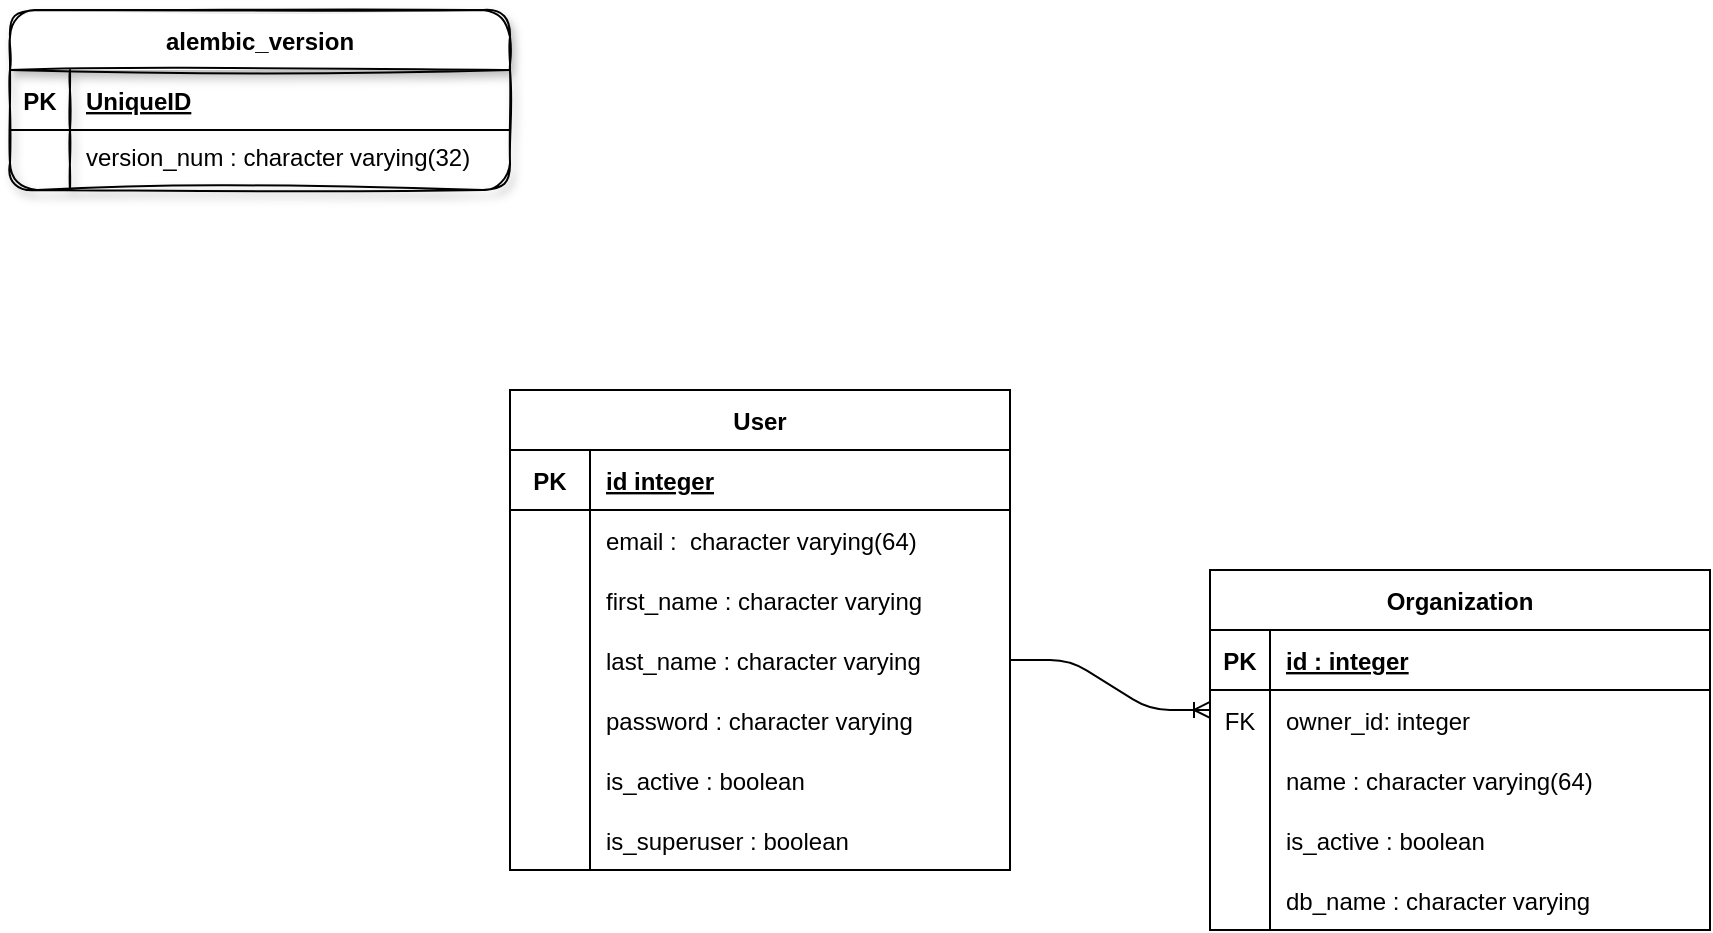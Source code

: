 <mxfile>
    <diagram id="rS8bwnVcjnadCDdrEMu6" name="Meta_DB">
        <mxGraphModel dx="1642" dy="911" grid="1" gridSize="10" guides="1" tooltips="1" connect="1" arrows="1" fold="1" page="1" pageScale="1" pageWidth="1169" pageHeight="827" math="0" shadow="0">
            <root>
                <mxCell id="ZdiL-0_xE5iKBfjpWOPU-0"/>
                <mxCell id="ZdiL-0_xE5iKBfjpWOPU-1" parent="ZdiL-0_xE5iKBfjpWOPU-0"/>
                <mxCell id="ZdiL-0_xE5iKBfjpWOPU-34" value="Organization" style="shape=table;startSize=30;container=1;collapsible=1;childLayout=tableLayout;fixedRows=1;rowLines=0;fontStyle=1;align=center;resizeLast=1;" parent="ZdiL-0_xE5iKBfjpWOPU-1" vertex="1">
                    <mxGeometry x="640" y="300" width="250" height="180" as="geometry">
                        <mxRectangle x="510" y="110" width="110" height="30" as="alternateBounds"/>
                    </mxGeometry>
                </mxCell>
                <mxCell id="ZdiL-0_xE5iKBfjpWOPU-35" value="" style="shape=partialRectangle;collapsible=0;dropTarget=0;pointerEvents=0;fillColor=none;points=[[0,0.5],[1,0.5]];portConstraint=eastwest;top=0;left=0;right=0;bottom=1;" parent="ZdiL-0_xE5iKBfjpWOPU-34" vertex="1">
                    <mxGeometry y="30" width="250" height="30" as="geometry"/>
                </mxCell>
                <mxCell id="ZdiL-0_xE5iKBfjpWOPU-36" value="PK" style="shape=partialRectangle;overflow=hidden;connectable=0;fillColor=none;top=0;left=0;bottom=0;right=0;fontStyle=1;" parent="ZdiL-0_xE5iKBfjpWOPU-35" vertex="1">
                    <mxGeometry width="30" height="30" as="geometry">
                        <mxRectangle width="30" height="30" as="alternateBounds"/>
                    </mxGeometry>
                </mxCell>
                <mxCell id="ZdiL-0_xE5iKBfjpWOPU-37" value="id : integer" style="shape=partialRectangle;overflow=hidden;connectable=0;fillColor=none;top=0;left=0;bottom=0;right=0;align=left;spacingLeft=6;fontStyle=5;" parent="ZdiL-0_xE5iKBfjpWOPU-35" vertex="1">
                    <mxGeometry x="30" width="220" height="30" as="geometry">
                        <mxRectangle width="220" height="30" as="alternateBounds"/>
                    </mxGeometry>
                </mxCell>
                <mxCell id="ZdiL-0_xE5iKBfjpWOPU-38" value="" style="shape=partialRectangle;collapsible=0;dropTarget=0;pointerEvents=0;fillColor=none;points=[[0,0.5],[1,0.5]];portConstraint=eastwest;top=0;left=0;right=0;bottom=0;" parent="ZdiL-0_xE5iKBfjpWOPU-34" vertex="1">
                    <mxGeometry y="60" width="250" height="30" as="geometry"/>
                </mxCell>
                <mxCell id="ZdiL-0_xE5iKBfjpWOPU-39" value="FK" style="shape=partialRectangle;overflow=hidden;connectable=0;fillColor=none;top=0;left=0;bottom=0;right=0;" parent="ZdiL-0_xE5iKBfjpWOPU-38" vertex="1">
                    <mxGeometry width="30" height="30" as="geometry">
                        <mxRectangle width="30" height="30" as="alternateBounds"/>
                    </mxGeometry>
                </mxCell>
                <mxCell id="ZdiL-0_xE5iKBfjpWOPU-40" value="owner_id: integer" style="shape=partialRectangle;overflow=hidden;connectable=0;fillColor=none;top=0;left=0;bottom=0;right=0;align=left;spacingLeft=6;" parent="ZdiL-0_xE5iKBfjpWOPU-38" vertex="1">
                    <mxGeometry x="30" width="220" height="30" as="geometry">
                        <mxRectangle width="220" height="30" as="alternateBounds"/>
                    </mxGeometry>
                </mxCell>
                <mxCell id="ZdiL-0_xE5iKBfjpWOPU-41" value="" style="shape=partialRectangle;collapsible=0;dropTarget=0;pointerEvents=0;fillColor=none;points=[[0,0.5],[1,0.5]];portConstraint=eastwest;top=0;left=0;right=0;bottom=0;" parent="ZdiL-0_xE5iKBfjpWOPU-34" vertex="1">
                    <mxGeometry y="90" width="250" height="30" as="geometry"/>
                </mxCell>
                <mxCell id="ZdiL-0_xE5iKBfjpWOPU-42" value="" style="shape=partialRectangle;overflow=hidden;connectable=0;fillColor=none;top=0;left=0;bottom=0;right=0;" parent="ZdiL-0_xE5iKBfjpWOPU-41" vertex="1">
                    <mxGeometry width="30" height="30" as="geometry">
                        <mxRectangle width="30" height="30" as="alternateBounds"/>
                    </mxGeometry>
                </mxCell>
                <mxCell id="ZdiL-0_xE5iKBfjpWOPU-43" value="name : character varying(64)" style="shape=partialRectangle;overflow=hidden;connectable=0;fillColor=none;top=0;left=0;bottom=0;right=0;align=left;spacingLeft=6;" parent="ZdiL-0_xE5iKBfjpWOPU-41" vertex="1">
                    <mxGeometry x="30" width="220" height="30" as="geometry">
                        <mxRectangle width="220" height="30" as="alternateBounds"/>
                    </mxGeometry>
                </mxCell>
                <mxCell id="570rtxHzYfIcsFwDiYAr-110" value="" style="shape=partialRectangle;collapsible=0;dropTarget=0;pointerEvents=0;fillColor=none;points=[[0,0.5],[1,0.5]];portConstraint=eastwest;top=0;left=0;right=0;bottom=0;" parent="ZdiL-0_xE5iKBfjpWOPU-34" vertex="1">
                    <mxGeometry y="120" width="250" height="30" as="geometry"/>
                </mxCell>
                <mxCell id="570rtxHzYfIcsFwDiYAr-111" value="" style="shape=partialRectangle;overflow=hidden;connectable=0;fillColor=none;top=0;left=0;bottom=0;right=0;" parent="570rtxHzYfIcsFwDiYAr-110" vertex="1">
                    <mxGeometry width="30" height="30" as="geometry">
                        <mxRectangle width="30" height="30" as="alternateBounds"/>
                    </mxGeometry>
                </mxCell>
                <mxCell id="570rtxHzYfIcsFwDiYAr-112" value="is_active : boolean" style="shape=partialRectangle;overflow=hidden;connectable=0;fillColor=none;top=0;left=0;bottom=0;right=0;align=left;spacingLeft=6;" parent="570rtxHzYfIcsFwDiYAr-110" vertex="1">
                    <mxGeometry x="30" width="220" height="30" as="geometry">
                        <mxRectangle width="220" height="30" as="alternateBounds"/>
                    </mxGeometry>
                </mxCell>
                <mxCell id="570rtxHzYfIcsFwDiYAr-113" value="" style="shape=partialRectangle;collapsible=0;dropTarget=0;pointerEvents=0;fillColor=none;points=[[0,0.5],[1,0.5]];portConstraint=eastwest;top=0;left=0;right=0;bottom=0;" parent="ZdiL-0_xE5iKBfjpWOPU-34" vertex="1">
                    <mxGeometry y="150" width="250" height="30" as="geometry"/>
                </mxCell>
                <mxCell id="570rtxHzYfIcsFwDiYAr-114" value="" style="shape=partialRectangle;overflow=hidden;connectable=0;fillColor=none;top=0;left=0;bottom=0;right=0;" parent="570rtxHzYfIcsFwDiYAr-113" vertex="1">
                    <mxGeometry width="30" height="30" as="geometry">
                        <mxRectangle width="30" height="30" as="alternateBounds"/>
                    </mxGeometry>
                </mxCell>
                <mxCell id="570rtxHzYfIcsFwDiYAr-115" value="db_name : character varying" style="shape=partialRectangle;overflow=hidden;connectable=0;fillColor=none;top=0;left=0;bottom=0;right=0;align=left;spacingLeft=6;" parent="570rtxHzYfIcsFwDiYAr-113" vertex="1">
                    <mxGeometry x="30" width="220" height="30" as="geometry">
                        <mxRectangle width="220" height="30" as="alternateBounds"/>
                    </mxGeometry>
                </mxCell>
                <mxCell id="ZdiL-0_xE5iKBfjpWOPU-54" value="User" style="shape=table;startSize=30;container=1;collapsible=1;childLayout=tableLayout;fixedRows=1;rowLines=0;fontStyle=1;align=center;resizeLast=1;" parent="ZdiL-0_xE5iKBfjpWOPU-1" vertex="1">
                    <mxGeometry x="290" y="210" width="250" height="240" as="geometry">
                        <mxRectangle x="180" y="110" width="70" height="30" as="alternateBounds"/>
                    </mxGeometry>
                </mxCell>
                <mxCell id="ZdiL-0_xE5iKBfjpWOPU-55" value="" style="shape=partialRectangle;collapsible=0;dropTarget=0;pointerEvents=0;fillColor=none;points=[[0,0.5],[1,0.5]];portConstraint=eastwest;top=0;left=0;right=0;bottom=1;" parent="ZdiL-0_xE5iKBfjpWOPU-54" vertex="1">
                    <mxGeometry y="30" width="250" height="30" as="geometry"/>
                </mxCell>
                <mxCell id="ZdiL-0_xE5iKBfjpWOPU-56" value="PK" style="shape=partialRectangle;overflow=hidden;connectable=0;fillColor=none;top=0;left=0;bottom=0;right=0;fontStyle=1;" parent="ZdiL-0_xE5iKBfjpWOPU-55" vertex="1">
                    <mxGeometry width="40" height="30" as="geometry">
                        <mxRectangle width="40" height="30" as="alternateBounds"/>
                    </mxGeometry>
                </mxCell>
                <mxCell id="ZdiL-0_xE5iKBfjpWOPU-57" value="id integer" style="shape=partialRectangle;overflow=hidden;connectable=0;fillColor=none;top=0;left=0;bottom=0;right=0;align=left;spacingLeft=6;fontStyle=5;" parent="ZdiL-0_xE5iKBfjpWOPU-55" vertex="1">
                    <mxGeometry x="40" width="210" height="30" as="geometry">
                        <mxRectangle width="210" height="30" as="alternateBounds"/>
                    </mxGeometry>
                </mxCell>
                <mxCell id="ZdiL-0_xE5iKBfjpWOPU-58" value="" style="shape=partialRectangle;collapsible=0;dropTarget=0;pointerEvents=0;fillColor=none;points=[[0,0.5],[1,0.5]];portConstraint=eastwest;top=0;left=0;right=0;bottom=0;" parent="ZdiL-0_xE5iKBfjpWOPU-54" vertex="1">
                    <mxGeometry y="60" width="250" height="30" as="geometry"/>
                </mxCell>
                <mxCell id="ZdiL-0_xE5iKBfjpWOPU-59" value="" style="shape=partialRectangle;overflow=hidden;connectable=0;fillColor=none;top=0;left=0;bottom=0;right=0;" parent="ZdiL-0_xE5iKBfjpWOPU-58" vertex="1">
                    <mxGeometry width="40" height="30" as="geometry">
                        <mxRectangle width="40" height="30" as="alternateBounds"/>
                    </mxGeometry>
                </mxCell>
                <mxCell id="ZdiL-0_xE5iKBfjpWOPU-60" value="email :  character varying(64)" style="shape=partialRectangle;overflow=hidden;connectable=0;fillColor=none;top=0;left=0;bottom=0;right=0;align=left;spacingLeft=6;" parent="ZdiL-0_xE5iKBfjpWOPU-58" vertex="1">
                    <mxGeometry x="40" width="210" height="30" as="geometry">
                        <mxRectangle width="210" height="30" as="alternateBounds"/>
                    </mxGeometry>
                </mxCell>
                <mxCell id="570rtxHzYfIcsFwDiYAr-60" value="" style="shape=partialRectangle;collapsible=0;dropTarget=0;pointerEvents=0;fillColor=none;points=[[0,0.5],[1,0.5]];portConstraint=eastwest;top=0;left=0;right=0;bottom=0;" parent="ZdiL-0_xE5iKBfjpWOPU-54" vertex="1">
                    <mxGeometry y="90" width="250" height="30" as="geometry"/>
                </mxCell>
                <mxCell id="570rtxHzYfIcsFwDiYAr-61" value="" style="shape=partialRectangle;overflow=hidden;connectable=0;fillColor=none;top=0;left=0;bottom=0;right=0;" parent="570rtxHzYfIcsFwDiYAr-60" vertex="1">
                    <mxGeometry width="40" height="30" as="geometry">
                        <mxRectangle width="40" height="30" as="alternateBounds"/>
                    </mxGeometry>
                </mxCell>
                <mxCell id="570rtxHzYfIcsFwDiYAr-62" value="first_name : character varying" style="shape=partialRectangle;overflow=hidden;connectable=0;fillColor=none;top=0;left=0;bottom=0;right=0;align=left;spacingLeft=6;" parent="570rtxHzYfIcsFwDiYAr-60" vertex="1">
                    <mxGeometry x="40" width="210" height="30" as="geometry">
                        <mxRectangle width="210" height="30" as="alternateBounds"/>
                    </mxGeometry>
                </mxCell>
                <mxCell id="570rtxHzYfIcsFwDiYAr-98" value="" style="shape=partialRectangle;collapsible=0;dropTarget=0;pointerEvents=0;fillColor=none;points=[[0,0.5],[1,0.5]];portConstraint=eastwest;top=0;left=0;right=0;bottom=0;" parent="ZdiL-0_xE5iKBfjpWOPU-54" vertex="1">
                    <mxGeometry y="120" width="250" height="30" as="geometry"/>
                </mxCell>
                <mxCell id="570rtxHzYfIcsFwDiYAr-99" value="" style="shape=partialRectangle;overflow=hidden;connectable=0;fillColor=none;top=0;left=0;bottom=0;right=0;" parent="570rtxHzYfIcsFwDiYAr-98" vertex="1">
                    <mxGeometry width="40" height="30" as="geometry">
                        <mxRectangle width="40" height="30" as="alternateBounds"/>
                    </mxGeometry>
                </mxCell>
                <mxCell id="570rtxHzYfIcsFwDiYAr-100" value="last_name : character varying" style="shape=partialRectangle;overflow=hidden;connectable=0;fillColor=none;top=0;left=0;bottom=0;right=0;align=left;spacingLeft=6;" parent="570rtxHzYfIcsFwDiYAr-98" vertex="1">
                    <mxGeometry x="40" width="210" height="30" as="geometry">
                        <mxRectangle width="210" height="30" as="alternateBounds"/>
                    </mxGeometry>
                </mxCell>
                <mxCell id="570rtxHzYfIcsFwDiYAr-101" value="" style="shape=partialRectangle;collapsible=0;dropTarget=0;pointerEvents=0;fillColor=none;points=[[0,0.5],[1,0.5]];portConstraint=eastwest;top=0;left=0;right=0;bottom=0;" parent="ZdiL-0_xE5iKBfjpWOPU-54" vertex="1">
                    <mxGeometry y="150" width="250" height="30" as="geometry"/>
                </mxCell>
                <mxCell id="570rtxHzYfIcsFwDiYAr-102" value="" style="shape=partialRectangle;overflow=hidden;connectable=0;fillColor=none;top=0;left=0;bottom=0;right=0;" parent="570rtxHzYfIcsFwDiYAr-101" vertex="1">
                    <mxGeometry width="40" height="30" as="geometry">
                        <mxRectangle width="40" height="30" as="alternateBounds"/>
                    </mxGeometry>
                </mxCell>
                <mxCell id="570rtxHzYfIcsFwDiYAr-103" value="password : character varying" style="shape=partialRectangle;overflow=hidden;connectable=0;fillColor=none;top=0;left=0;bottom=0;right=0;align=left;spacingLeft=6;" parent="570rtxHzYfIcsFwDiYAr-101" vertex="1">
                    <mxGeometry x="40" width="210" height="30" as="geometry">
                        <mxRectangle width="210" height="30" as="alternateBounds"/>
                    </mxGeometry>
                </mxCell>
                <mxCell id="570rtxHzYfIcsFwDiYAr-104" value="" style="shape=partialRectangle;collapsible=0;dropTarget=0;pointerEvents=0;fillColor=none;points=[[0,0.5],[1,0.5]];portConstraint=eastwest;top=0;left=0;right=0;bottom=0;" parent="ZdiL-0_xE5iKBfjpWOPU-54" vertex="1">
                    <mxGeometry y="180" width="250" height="30" as="geometry"/>
                </mxCell>
                <mxCell id="570rtxHzYfIcsFwDiYAr-105" value="" style="shape=partialRectangle;overflow=hidden;connectable=0;fillColor=none;top=0;left=0;bottom=0;right=0;" parent="570rtxHzYfIcsFwDiYAr-104" vertex="1">
                    <mxGeometry width="40" height="30" as="geometry">
                        <mxRectangle width="40" height="30" as="alternateBounds"/>
                    </mxGeometry>
                </mxCell>
                <mxCell id="570rtxHzYfIcsFwDiYAr-106" value="is_active : boolean" style="shape=partialRectangle;overflow=hidden;connectable=0;fillColor=none;top=0;left=0;bottom=0;right=0;align=left;spacingLeft=6;" parent="570rtxHzYfIcsFwDiYAr-104" vertex="1">
                    <mxGeometry x="40" width="210" height="30" as="geometry">
                        <mxRectangle width="210" height="30" as="alternateBounds"/>
                    </mxGeometry>
                </mxCell>
                <mxCell id="570rtxHzYfIcsFwDiYAr-107" value="" style="shape=partialRectangle;collapsible=0;dropTarget=0;pointerEvents=0;fillColor=none;points=[[0,0.5],[1,0.5]];portConstraint=eastwest;top=0;left=0;right=0;bottom=0;" parent="ZdiL-0_xE5iKBfjpWOPU-54" vertex="1">
                    <mxGeometry y="210" width="250" height="30" as="geometry"/>
                </mxCell>
                <mxCell id="570rtxHzYfIcsFwDiYAr-108" value="" style="shape=partialRectangle;overflow=hidden;connectable=0;fillColor=none;top=0;left=0;bottom=0;right=0;" parent="570rtxHzYfIcsFwDiYAr-107" vertex="1">
                    <mxGeometry width="40" height="30" as="geometry">
                        <mxRectangle width="40" height="30" as="alternateBounds"/>
                    </mxGeometry>
                </mxCell>
                <mxCell id="570rtxHzYfIcsFwDiYAr-109" value="is_superuser : boolean" style="shape=partialRectangle;overflow=hidden;connectable=0;fillColor=none;top=0;left=0;bottom=0;right=0;align=left;spacingLeft=6;" parent="570rtxHzYfIcsFwDiYAr-107" vertex="1">
                    <mxGeometry x="40" width="210" height="30" as="geometry">
                        <mxRectangle width="210" height="30" as="alternateBounds"/>
                    </mxGeometry>
                </mxCell>
                <mxCell id="570rtxHzYfIcsFwDiYAr-63" value="" style="edgeStyle=entityRelationEdgeStyle;fontSize=12;html=1;endArrow=ERoneToMany;exitX=1;exitY=0.5;exitDx=0;exitDy=0;entryX=0;entryY=0.333;entryDx=0;entryDy=0;entryPerimeter=0;" parent="ZdiL-0_xE5iKBfjpWOPU-1" source="570rtxHzYfIcsFwDiYAr-98" target="ZdiL-0_xE5iKBfjpWOPU-38" edge="1">
                    <mxGeometry width="100" height="100" relative="1" as="geometry">
                        <mxPoint x="550" y="368" as="sourcePoint"/>
                        <mxPoint x="610" y="210" as="targetPoint"/>
                    </mxGeometry>
                </mxCell>
                <mxCell id="4" value="alembic_version" style="shape=table;startSize=30;container=1;collapsible=1;childLayout=tableLayout;fixedRows=1;rowLines=0;fontStyle=1;align=center;resizeLast=1;rounded=1;sketch=1;shadow=1;" parent="ZdiL-0_xE5iKBfjpWOPU-1" vertex="1">
                    <mxGeometry x="40" y="20" width="250" height="90" as="geometry">
                        <mxRectangle x="640" y="20" width="60" height="30" as="alternateBounds"/>
                    </mxGeometry>
                </mxCell>
                <mxCell id="5" value="" style="shape=partialRectangle;collapsible=0;dropTarget=0;pointerEvents=0;fillColor=none;top=0;left=0;bottom=1;right=0;points=[[0,0.5],[1,0.5]];portConstraint=eastwest;" parent="4" vertex="1">
                    <mxGeometry y="30" width="250" height="30" as="geometry"/>
                </mxCell>
                <mxCell id="6" value="PK" style="shape=partialRectangle;connectable=0;fillColor=none;top=0;left=0;bottom=0;right=0;fontStyle=1;overflow=hidden;" parent="5" vertex="1">
                    <mxGeometry width="30" height="30" as="geometry">
                        <mxRectangle width="30" height="30" as="alternateBounds"/>
                    </mxGeometry>
                </mxCell>
                <mxCell id="7" value="UniqueID" style="shape=partialRectangle;connectable=0;fillColor=none;top=0;left=0;bottom=0;right=0;align=left;spacingLeft=6;fontStyle=5;overflow=hidden;" parent="5" vertex="1">
                    <mxGeometry x="30" width="220" height="30" as="geometry">
                        <mxRectangle width="220" height="30" as="alternateBounds"/>
                    </mxGeometry>
                </mxCell>
                <mxCell id="8" value="" style="shape=partialRectangle;collapsible=0;dropTarget=0;pointerEvents=0;fillColor=none;top=0;left=0;bottom=0;right=0;points=[[0,0.5],[1,0.5]];portConstraint=eastwest;verticalAlign=top;" parent="4" vertex="1">
                    <mxGeometry y="60" width="250" height="30" as="geometry"/>
                </mxCell>
                <mxCell id="9" value="" style="shape=partialRectangle;connectable=0;fillColor=none;top=0;left=0;bottom=0;right=0;editable=1;overflow=hidden;" parent="8" vertex="1">
                    <mxGeometry width="30" height="30" as="geometry">
                        <mxRectangle width="30" height="30" as="alternateBounds"/>
                    </mxGeometry>
                </mxCell>
                <mxCell id="10" value="version_num : character varying(32)" style="shape=partialRectangle;connectable=0;fillColor=none;top=0;left=0;bottom=0;right=0;align=left;spacingLeft=6;overflow=hidden;fontStyle=0;verticalAlign=top;shadow=0;" parent="8" vertex="1">
                    <mxGeometry x="30" width="220" height="30" as="geometry">
                        <mxRectangle width="220" height="30" as="alternateBounds"/>
                    </mxGeometry>
                </mxCell>
            </root>
        </mxGraphModel>
    </diagram>
</mxfile>
